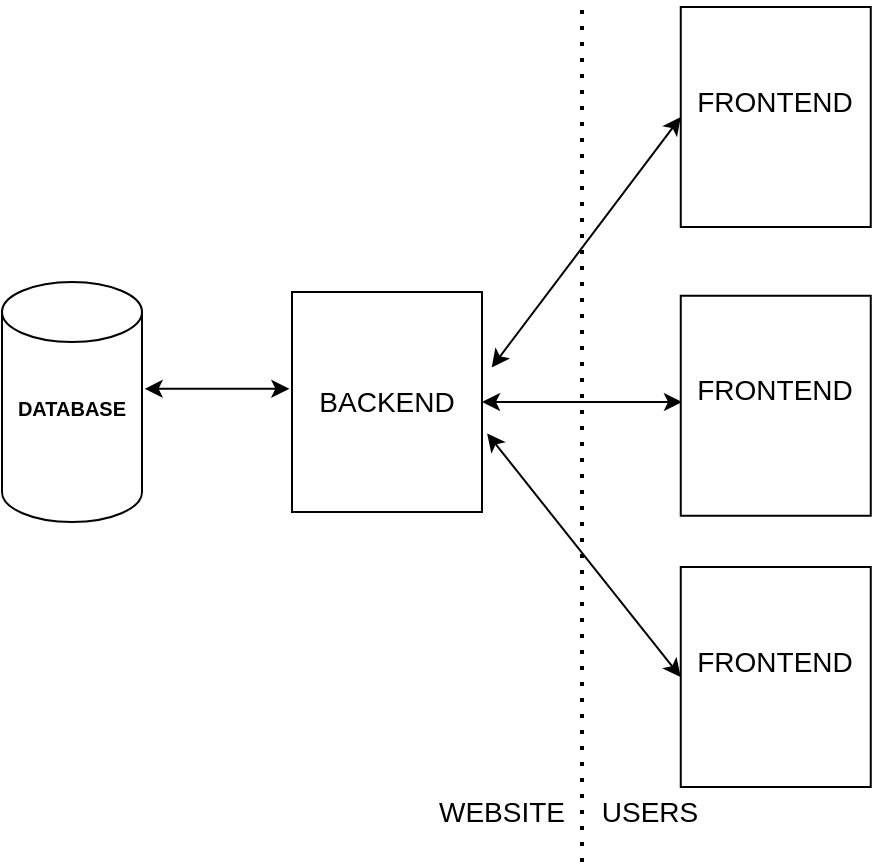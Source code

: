 <mxfile version="15.8.5" type="device"><diagram id="RLHcQQC3c4DyDhO2JFxw" name="Page-1"><mxGraphModel dx="1296" dy="722" grid="1" gridSize="10" guides="1" tooltips="1" connect="1" arrows="1" fold="1" page="1" pageScale="1" pageWidth="827" pageHeight="1169" math="0" shadow="0"><root><mxCell id="0"/><mxCell id="1" parent="0"/><mxCell id="K8KuP2wuiMctjmLzbY_I-8" value="&lt;h1&gt;&lt;font size=&quot;1&quot;&gt;DATABASE&lt;/font&gt;&lt;/h1&gt;&lt;div&gt;&lt;font size=&quot;1&quot;&gt;&lt;br&gt;&lt;/font&gt;&lt;/div&gt;&lt;div&gt;&lt;font size=&quot;1&quot;&gt;&lt;br&gt;&lt;/font&gt;&lt;/div&gt;" style="shape=cylinder3;whiteSpace=wrap;html=1;boundedLbl=1;backgroundOutline=1;size=15;horizontal=1;verticalAlign=middle;align=center;" vertex="1" parent="1"><mxGeometry x="90" y="170" width="70" height="120" as="geometry"/></mxCell><mxCell id="K8KuP2wuiMctjmLzbY_I-9" value="" style="endArrow=classic;startArrow=classic;html=1;rounded=0;fontSize=124;exitX=1.019;exitY=0.445;exitDx=0;exitDy=0;exitPerimeter=0;entryX=0.44;entryY=1.014;entryDx=0;entryDy=0;entryPerimeter=0;" edge="1" parent="1" source="K8KuP2wuiMctjmLzbY_I-8" target="K8KuP2wuiMctjmLzbY_I-11"><mxGeometry width="50" height="50" relative="1" as="geometry"><mxPoint x="250" y="290" as="sourcePoint"/><mxPoint x="210" y="219.902" as="targetPoint"/></mxGeometry></mxCell><mxCell id="K8KuP2wuiMctjmLzbY_I-11" value="&lt;h1 style=&quot;font-size: 14px&quot;&gt;&lt;span style=&quot;font-weight: normal&quot;&gt;BACKEND&lt;/span&gt;&lt;br&gt;&lt;/h1&gt;" style="rounded=0;whiteSpace=wrap;html=1;fontSize=124;rotation=90;verticalAlign=middle;horizontal=0;" vertex="1" parent="1"><mxGeometry x="227.5" y="182.5" width="110" height="95" as="geometry"/></mxCell><mxCell id="K8KuP2wuiMctjmLzbY_I-15" value="" style="endArrow=none;dashed=1;html=1;dashPattern=1 3;strokeWidth=2;rounded=0;fontSize=14;" edge="1" parent="1"><mxGeometry width="50" height="50" relative="1" as="geometry"><mxPoint x="380" y="460" as="sourcePoint"/><mxPoint x="380" y="30" as="targetPoint"/></mxGeometry></mxCell><mxCell id="K8KuP2wuiMctjmLzbY_I-16" value="" style="endArrow=classic;startArrow=classic;html=1;rounded=0;fontSize=14;entryX=0.5;entryY=0;entryDx=0;entryDy=0;" edge="1" parent="1" target="K8KuP2wuiMctjmLzbY_I-11"><mxGeometry width="50" height="50" relative="1" as="geometry"><mxPoint x="430" y="230" as="sourcePoint"/><mxPoint x="210" y="290" as="targetPoint"/></mxGeometry></mxCell><mxCell id="K8KuP2wuiMctjmLzbY_I-17" value="FRONTEND&lt;br&gt;&lt;br&gt;" style="rounded=0;whiteSpace=wrap;html=1;fontSize=14;rotation=90;horizontal=0;verticalAlign=middle;" vertex="1" parent="1"><mxGeometry x="421.88" y="184.38" width="110" height="95" as="geometry"/></mxCell><mxCell id="K8KuP2wuiMctjmLzbY_I-20" value="FRONTEND&lt;br&gt;&lt;br&gt;" style="rounded=0;whiteSpace=wrap;html=1;fontSize=14;rotation=90;horizontal=0;verticalAlign=middle;" vertex="1" parent="1"><mxGeometry x="421.88" y="40" width="110" height="95" as="geometry"/></mxCell><mxCell id="K8KuP2wuiMctjmLzbY_I-21" value="FRONTEND&lt;br&gt;&lt;br&gt;" style="rounded=0;whiteSpace=wrap;html=1;fontSize=14;rotation=90;horizontal=0;verticalAlign=middle;" vertex="1" parent="1"><mxGeometry x="421.88" y="320" width="110" height="95" as="geometry"/></mxCell><mxCell id="K8KuP2wuiMctjmLzbY_I-22" value="" style="endArrow=classic;startArrow=classic;html=1;rounded=0;fontSize=14;entryX=0.643;entryY=-0.027;entryDx=0;entryDy=0;exitX=0.5;exitY=1;exitDx=0;exitDy=0;entryPerimeter=0;" edge="1" parent="1" source="K8KuP2wuiMctjmLzbY_I-21" target="K8KuP2wuiMctjmLzbY_I-11"><mxGeometry width="50" height="50" relative="1" as="geometry"><mxPoint x="440" y="240" as="sourcePoint"/><mxPoint x="340" y="240" as="targetPoint"/></mxGeometry></mxCell><mxCell id="K8KuP2wuiMctjmLzbY_I-24" value="" style="endArrow=classic;startArrow=classic;html=1;rounded=0;fontSize=14;entryX=0.343;entryY=-0.051;entryDx=0;entryDy=0;exitX=0.5;exitY=1;exitDx=0;exitDy=0;entryPerimeter=0;" edge="1" parent="1" source="K8KuP2wuiMctjmLzbY_I-20" target="K8KuP2wuiMctjmLzbY_I-11"><mxGeometry width="50" height="50" relative="1" as="geometry"><mxPoint x="460" y="260" as="sourcePoint"/><mxPoint x="360" y="260" as="targetPoint"/></mxGeometry></mxCell><mxCell id="K8KuP2wuiMctjmLzbY_I-27" value="WEBSITE" style="text;html=1;strokeColor=none;fillColor=none;align=center;verticalAlign=middle;whiteSpace=wrap;rounded=0;fontSize=14;" vertex="1" parent="1"><mxGeometry x="310" y="420" width="60" height="30" as="geometry"/></mxCell><mxCell id="K8KuP2wuiMctjmLzbY_I-28" value="USERS" style="text;html=1;strokeColor=none;fillColor=none;align=center;verticalAlign=middle;whiteSpace=wrap;rounded=0;fontSize=14;" vertex="1" parent="1"><mxGeometry x="384" y="420" width="60" height="30" as="geometry"/></mxCell></root></mxGraphModel></diagram></mxfile>